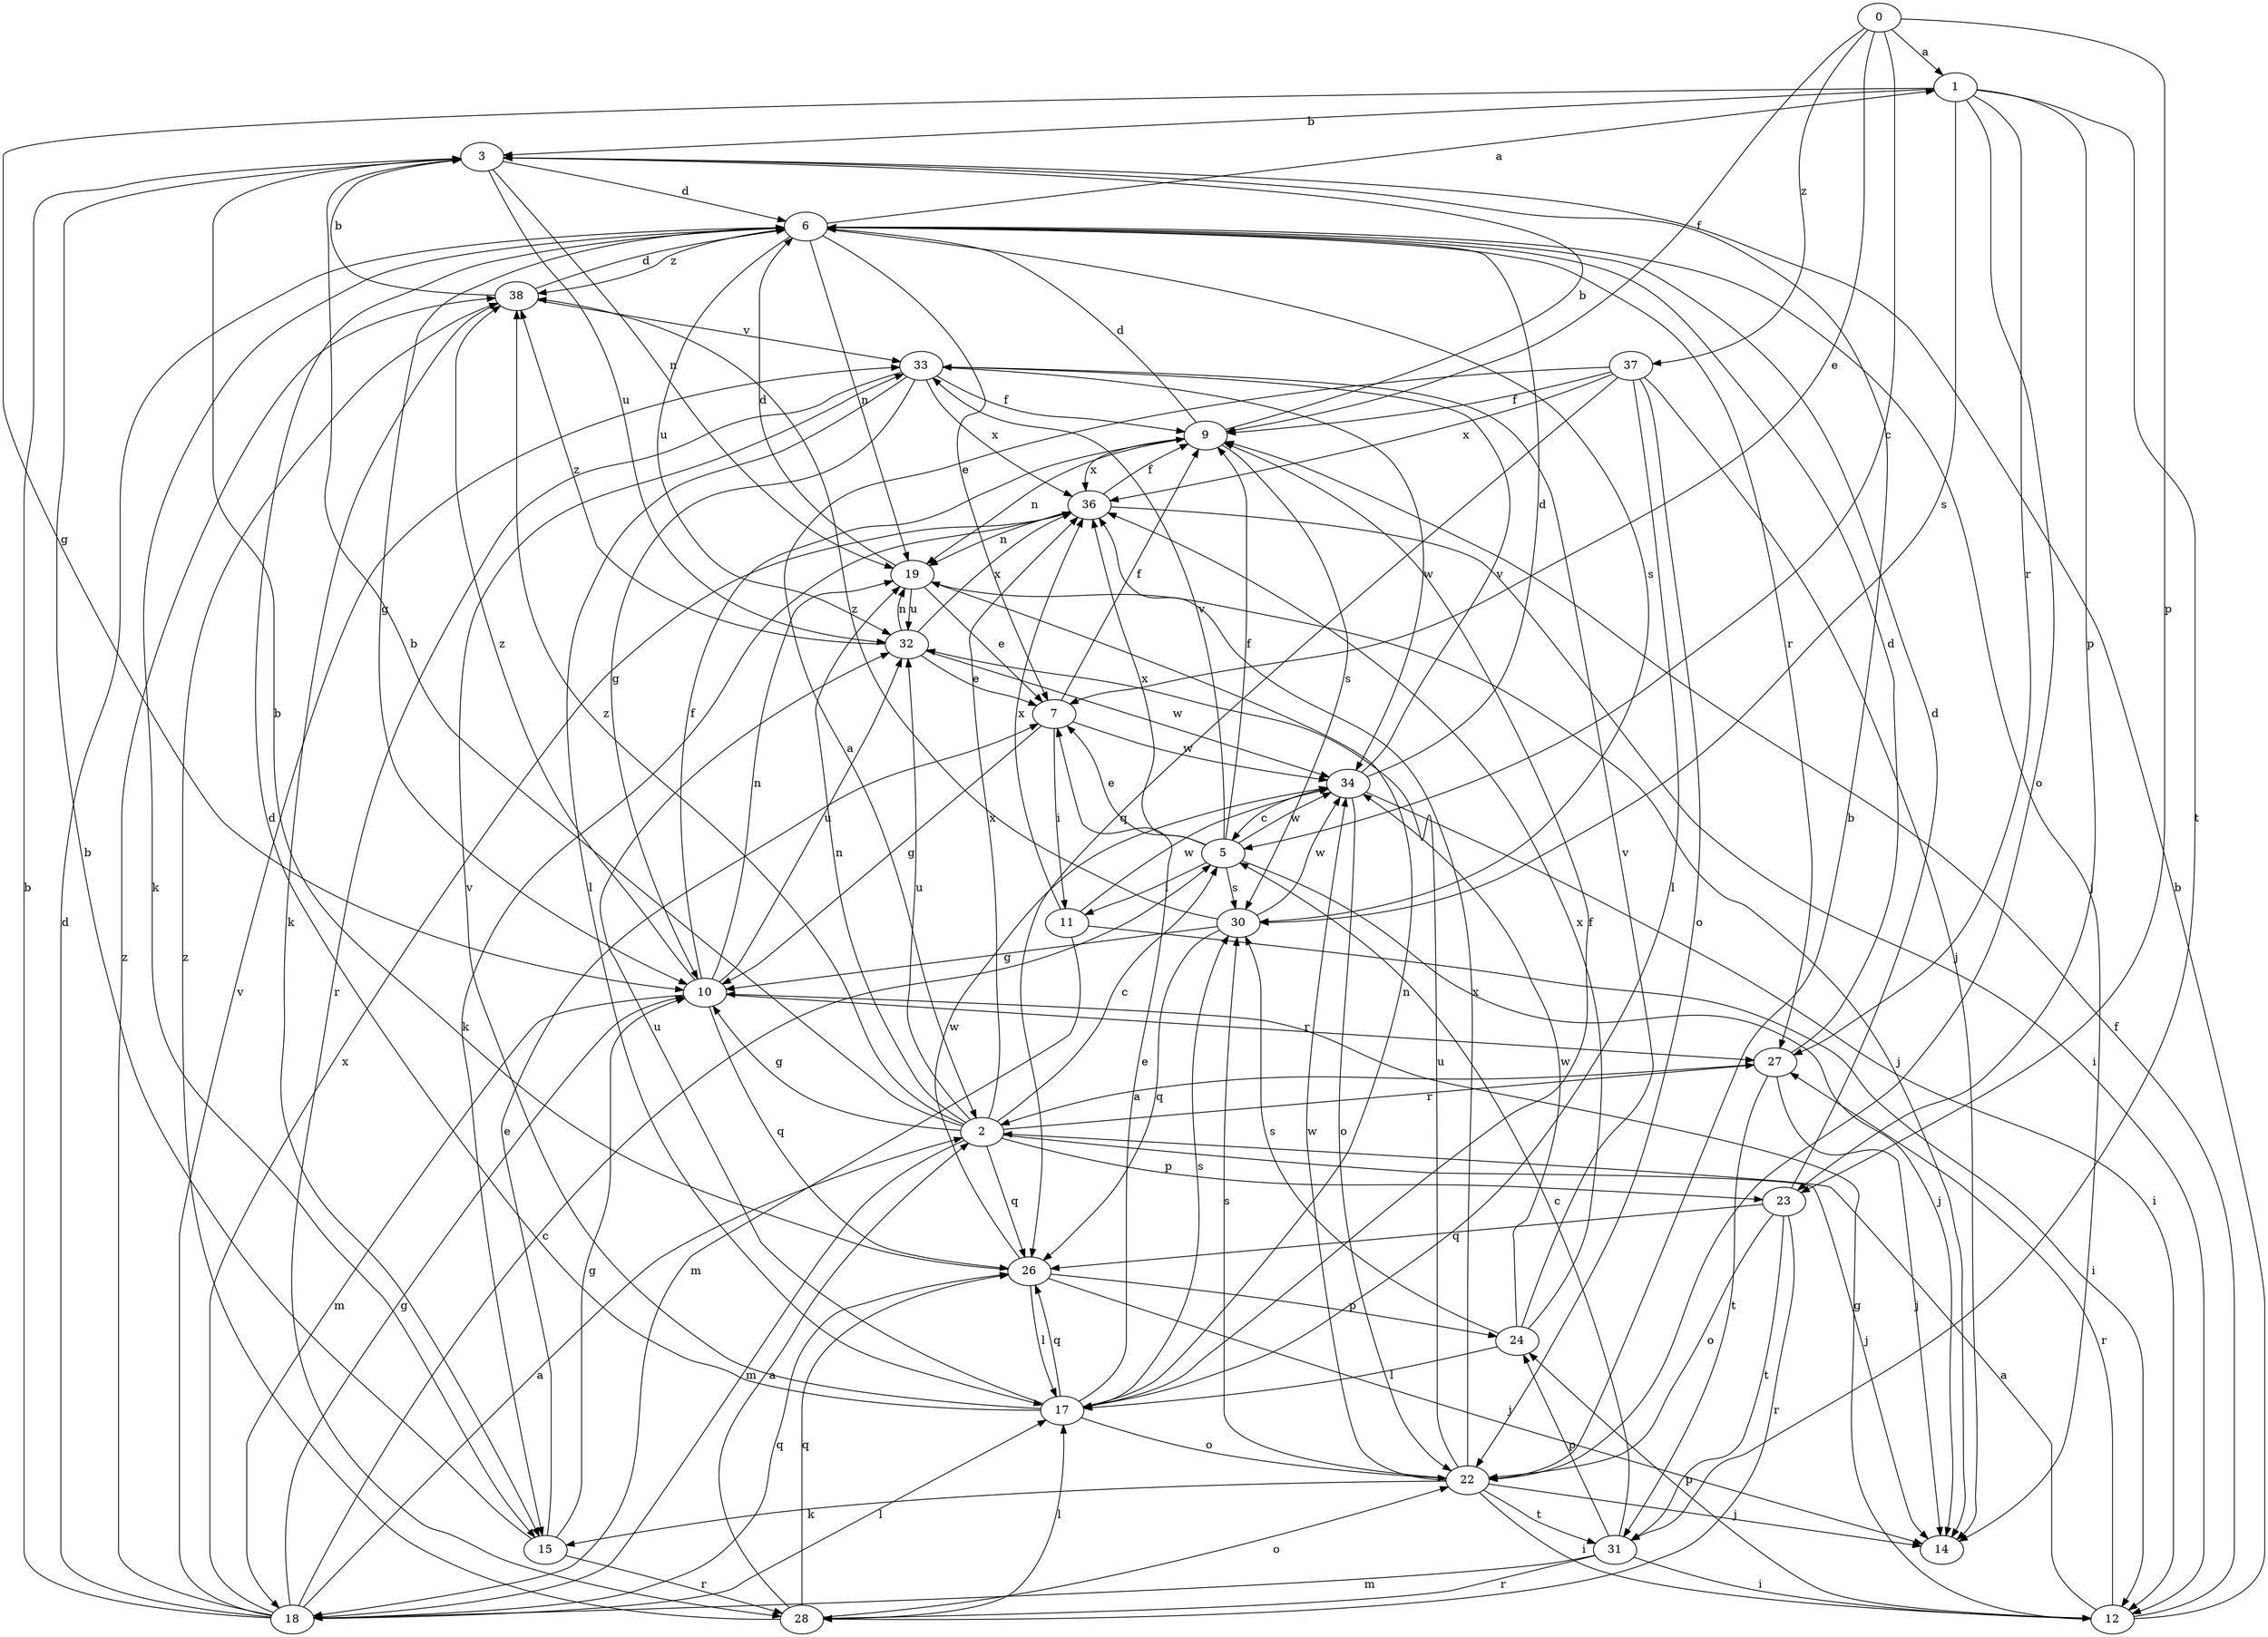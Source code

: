 strict digraph  {
0;
1;
2;
3;
5;
6;
7;
9;
10;
11;
12;
14;
15;
17;
18;
19;
22;
23;
24;
26;
27;
28;
30;
31;
32;
33;
34;
36;
37;
38;
0 -> 1  [label=a];
0 -> 5  [label=c];
0 -> 7  [label=e];
0 -> 9  [label=f];
0 -> 23  [label=p];
0 -> 37  [label=z];
1 -> 3  [label=b];
1 -> 10  [label=g];
1 -> 22  [label=o];
1 -> 23  [label=p];
1 -> 27  [label=r];
1 -> 30  [label=s];
1 -> 31  [label=t];
2 -> 3  [label=b];
2 -> 5  [label=c];
2 -> 10  [label=g];
2 -> 14  [label=j];
2 -> 18  [label=m];
2 -> 19  [label=n];
2 -> 23  [label=p];
2 -> 26  [label=q];
2 -> 27  [label=r];
2 -> 32  [label=u];
2 -> 36  [label=x];
2 -> 38  [label=z];
3 -> 6  [label=d];
3 -> 19  [label=n];
3 -> 32  [label=u];
5 -> 7  [label=e];
5 -> 9  [label=f];
5 -> 11  [label=i];
5 -> 14  [label=j];
5 -> 30  [label=s];
5 -> 33  [label=v];
5 -> 34  [label=w];
5 -> 36  [label=x];
6 -> 1  [label=a];
6 -> 7  [label=e];
6 -> 10  [label=g];
6 -> 14  [label=j];
6 -> 15  [label=k];
6 -> 19  [label=n];
6 -> 27  [label=r];
6 -> 30  [label=s];
6 -> 32  [label=u];
6 -> 38  [label=z];
7 -> 9  [label=f];
7 -> 10  [label=g];
7 -> 11  [label=i];
7 -> 34  [label=w];
9 -> 3  [label=b];
9 -> 6  [label=d];
9 -> 19  [label=n];
9 -> 30  [label=s];
9 -> 36  [label=x];
10 -> 9  [label=f];
10 -> 18  [label=m];
10 -> 19  [label=n];
10 -> 26  [label=q];
10 -> 27  [label=r];
10 -> 32  [label=u];
10 -> 38  [label=z];
11 -> 12  [label=i];
11 -> 18  [label=m];
11 -> 34  [label=w];
11 -> 36  [label=x];
12 -> 2  [label=a];
12 -> 3  [label=b];
12 -> 9  [label=f];
12 -> 10  [label=g];
12 -> 24  [label=p];
12 -> 27  [label=r];
15 -> 3  [label=b];
15 -> 7  [label=e];
15 -> 10  [label=g];
15 -> 28  [label=r];
17 -> 6  [label=d];
17 -> 7  [label=e];
17 -> 9  [label=f];
17 -> 19  [label=n];
17 -> 22  [label=o];
17 -> 26  [label=q];
17 -> 30  [label=s];
17 -> 32  [label=u];
17 -> 33  [label=v];
18 -> 2  [label=a];
18 -> 3  [label=b];
18 -> 5  [label=c];
18 -> 6  [label=d];
18 -> 10  [label=g];
18 -> 17  [label=l];
18 -> 26  [label=q];
18 -> 33  [label=v];
18 -> 36  [label=x];
18 -> 38  [label=z];
19 -> 6  [label=d];
19 -> 7  [label=e];
19 -> 14  [label=j];
19 -> 32  [label=u];
22 -> 3  [label=b];
22 -> 12  [label=i];
22 -> 14  [label=j];
22 -> 15  [label=k];
22 -> 30  [label=s];
22 -> 31  [label=t];
22 -> 32  [label=u];
22 -> 34  [label=w];
22 -> 36  [label=x];
23 -> 6  [label=d];
23 -> 22  [label=o];
23 -> 26  [label=q];
23 -> 28  [label=r];
23 -> 31  [label=t];
24 -> 17  [label=l];
24 -> 30  [label=s];
24 -> 33  [label=v];
24 -> 34  [label=w];
24 -> 36  [label=x];
26 -> 3  [label=b];
26 -> 14  [label=j];
26 -> 17  [label=l];
26 -> 24  [label=p];
26 -> 34  [label=w];
27 -> 2  [label=a];
27 -> 6  [label=d];
27 -> 14  [label=j];
27 -> 31  [label=t];
28 -> 2  [label=a];
28 -> 17  [label=l];
28 -> 22  [label=o];
28 -> 26  [label=q];
28 -> 38  [label=z];
30 -> 10  [label=g];
30 -> 26  [label=q];
30 -> 34  [label=w];
30 -> 38  [label=z];
31 -> 5  [label=c];
31 -> 12  [label=i];
31 -> 18  [label=m];
31 -> 24  [label=p];
31 -> 28  [label=r];
32 -> 7  [label=e];
32 -> 19  [label=n];
32 -> 34  [label=w];
32 -> 36  [label=x];
32 -> 38  [label=z];
33 -> 9  [label=f];
33 -> 10  [label=g];
33 -> 17  [label=l];
33 -> 28  [label=r];
33 -> 34  [label=w];
33 -> 36  [label=x];
34 -> 5  [label=c];
34 -> 6  [label=d];
34 -> 12  [label=i];
34 -> 22  [label=o];
34 -> 33  [label=v];
36 -> 9  [label=f];
36 -> 12  [label=i];
36 -> 15  [label=k];
36 -> 19  [label=n];
37 -> 2  [label=a];
37 -> 9  [label=f];
37 -> 14  [label=j];
37 -> 17  [label=l];
37 -> 22  [label=o];
37 -> 26  [label=q];
37 -> 36  [label=x];
38 -> 3  [label=b];
38 -> 6  [label=d];
38 -> 15  [label=k];
38 -> 33  [label=v];
}
